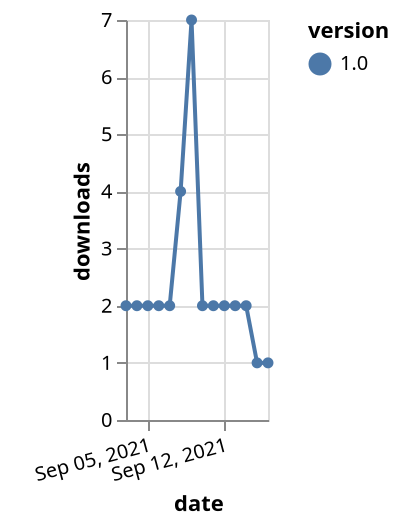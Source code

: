 {"$schema": "https://vega.github.io/schema/vega-lite/v5.json", "description": "A simple bar chart with embedded data.", "data": {"values": [{"date": "2021-09-03", "total": 2565, "delta": 2, "version": "1.0"}, {"date": "2021-09-04", "total": 2567, "delta": 2, "version": "1.0"}, {"date": "2021-09-05", "total": 2569, "delta": 2, "version": "1.0"}, {"date": "2021-09-06", "total": 2571, "delta": 2, "version": "1.0"}, {"date": "2021-09-07", "total": 2573, "delta": 2, "version": "1.0"}, {"date": "2021-09-08", "total": 2577, "delta": 4, "version": "1.0"}, {"date": "2021-09-09", "total": 2584, "delta": 7, "version": "1.0"}, {"date": "2021-09-10", "total": 2586, "delta": 2, "version": "1.0"}, {"date": "2021-09-11", "total": 2588, "delta": 2, "version": "1.0"}, {"date": "2021-09-12", "total": 2590, "delta": 2, "version": "1.0"}, {"date": "2021-09-13", "total": 2592, "delta": 2, "version": "1.0"}, {"date": "2021-09-14", "total": 2594, "delta": 2, "version": "1.0"}, {"date": "2021-09-15", "total": 2595, "delta": 1, "version": "1.0"}, {"date": "2021-09-16", "total": 2596, "delta": 1, "version": "1.0"}]}, "width": "container", "mark": {"type": "line", "point": {"filled": true}}, "encoding": {"x": {"field": "date", "type": "temporal", "timeUnit": "yearmonthdate", "title": "date", "axis": {"labelAngle": -15}}, "y": {"field": "delta", "type": "quantitative", "title": "downloads"}, "color": {"field": "version", "type": "nominal"}, "tooltip": {"field": "delta"}}}